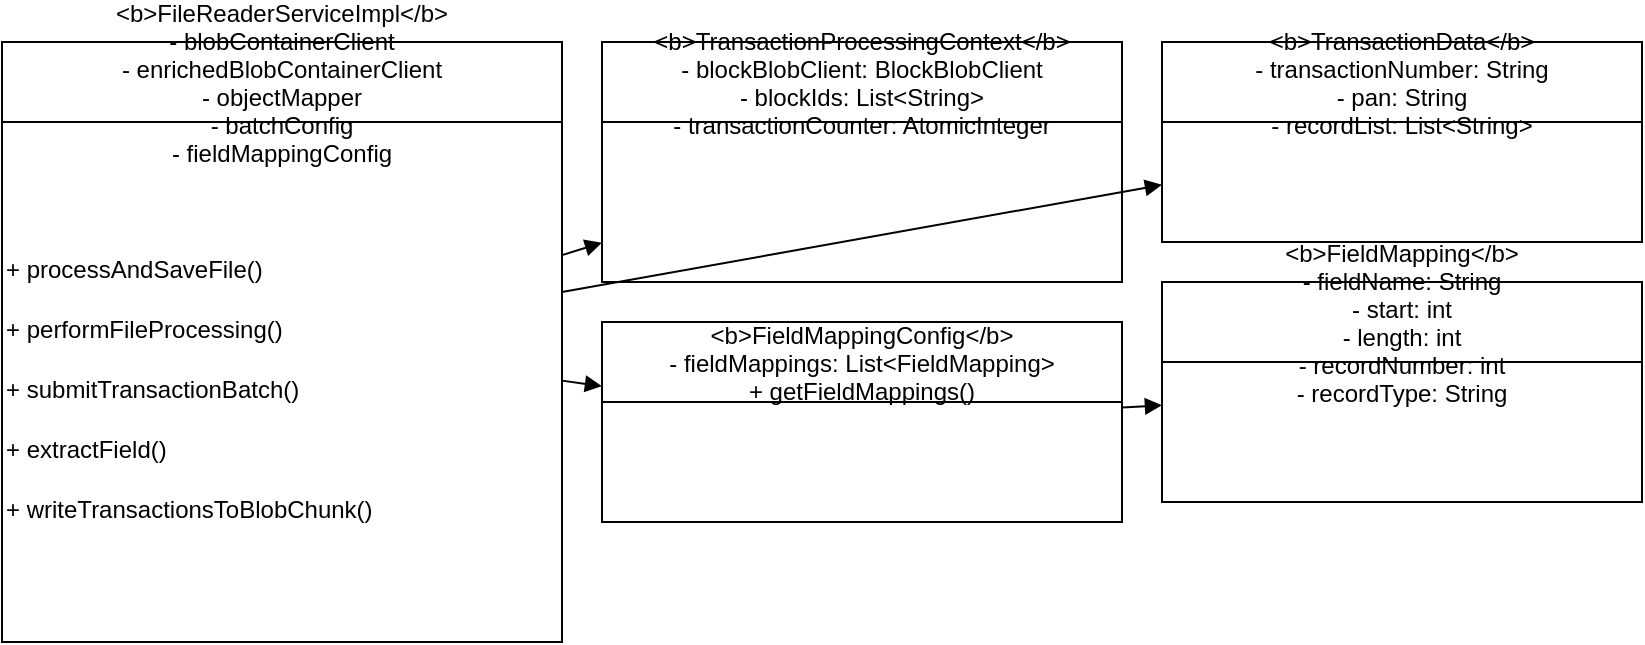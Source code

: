 <?xml version="1.0" encoding="UTF-8"?>
<mxfile>
  <diagram name="Final Transaction Processor Architecture" id="5678">
    <mxGraphModel dx="827" dy="570" grid="1" gridSize="10" guides="1" tooltips="1" connect="1" arrows="1"
      fold="1" page="1" pageScale="1" pageWidth="850" pageHeight="1100">
      <root>
        <mxCell id="0"/>
        <mxCell id="1" parent="0"/>

        <!-- FileReaderServiceImpl -->
        <mxCell id="2" value="&lt;b&gt;FileReaderServiceImpl&lt;/b&gt;&#xa;- blobContainerClient&#xa;- enrichedBlobContainerClient&#xa;- objectMapper&#xa;- batchConfig&#xa;- fieldMappingConfig" style="shape=swimlane;" vertex="1" parent="1">
          <mxGeometry x="20" y="20" width="280" height="300" as="geometry"/>
        </mxCell>
        <mxCell id="21" value="+ processAndSaveFile()" style="text" vertex="1" parent="2"><mxGeometry y="100" width="280" height="30" as="geometry"/></mxCell>
        <mxCell id="22" value="+ performFileProcessing()" style="text" vertex="1" parent="2"><mxGeometry y="130" width="280" height="30" as="geometry"/></mxCell>
        <mxCell id="23" value="+ submitTransactionBatch()" style="text" vertex="1" parent="2"><mxGeometry y="160" width="280" height="30" as="geometry"/></mxCell>
        <mxCell id="24" value="+ extractField()" style="text" vertex="1" parent="2"><mxGeometry y="190" width="280" height="30" as="geometry"/></mxCell>
        <mxCell id="25" value="+ writeTransactionsToBlobChunk()" style="text" vertex="1" parent="2"><mxGeometry y="220" width="280" height="30" as="geometry"/></mxCell>

        <!-- TransactionProcessingContext -->
        <mxCell id="3" value="&lt;b&gt;TransactionProcessingContext&lt;/b&gt;&#xa;- blockBlobClient: BlockBlobClient&#xa;- blockIds: List&lt;String&gt;&#xa;- transactionCounter: AtomicInteger" style="shape=swimlane;" vertex="1" parent="1">
          <mxGeometry x="320" y="20" width="260" height="120" as="geometry"/>
        </mxCell>

        <!-- FieldMappingConfig -->
        <mxCell id="4" value="&lt;b&gt;FieldMappingConfig&lt;/b&gt;&#xa;- fieldMappings: List&lt;FieldMapping&gt;&#xa;+ getFieldMappings()" style="shape=swimlane;" vertex="1" parent="1">
          <mxGeometry x="320" y="160" width="260" height="100" as="geometry"/>
        </mxCell>

        <!-- TransactionData -->
        <mxCell id="5" value="&lt;b&gt;TransactionData&lt;/b&gt;&#xa;- transactionNumber: String&#xa;- pan: String&#xa;- recordList: List&lt;String&gt;" style="shape=swimlane;" vertex="1" parent="1">
          <mxGeometry x="600" y="20" width="240" height="100" as="geometry"/>
        </mxCell>

        <!-- FieldMapping -->
        <mxCell id="6" value="&lt;b&gt;FieldMapping&lt;/b&gt;&#xa;- fieldName: String&#xa;- start: int&#xa;- length: int&#xa;- recordNumber: int&#xa;- recordType: String" style="shape=swimlane;" vertex="1" parent="1">
          <mxGeometry x="600" y="140" width="240" height="110" as="geometry"/>
        </mxCell>

        <!-- Relationships -->
        <mxCell id="7" style="endArrow=block;endFill=1;" edge="1" parent="1" source="2" target="3"><mxGeometry relative="1" as="geometry"/></mxCell>
        <mxCell id="8" style="endArrow=block;endFill=1;" edge="1" parent="1" source="2" target="4"><mxGeometry relative="1" as="geometry"/></mxCell>
        <mxCell id="9" style="endArrow=block;endFill=1;" edge="1" parent="1" source="4" target="6"><mxGeometry relative="1" as="geometry"/></mxCell>
        <mxCell id="10" style="endArrow=block;endFill=1;" edge="1" parent="1" source="2" target="5"><mxGeometry relative="1" as="geometry"/></mxCell>

      </root>
    </mxGraphModel>
  </diagram>
</mxfile>
